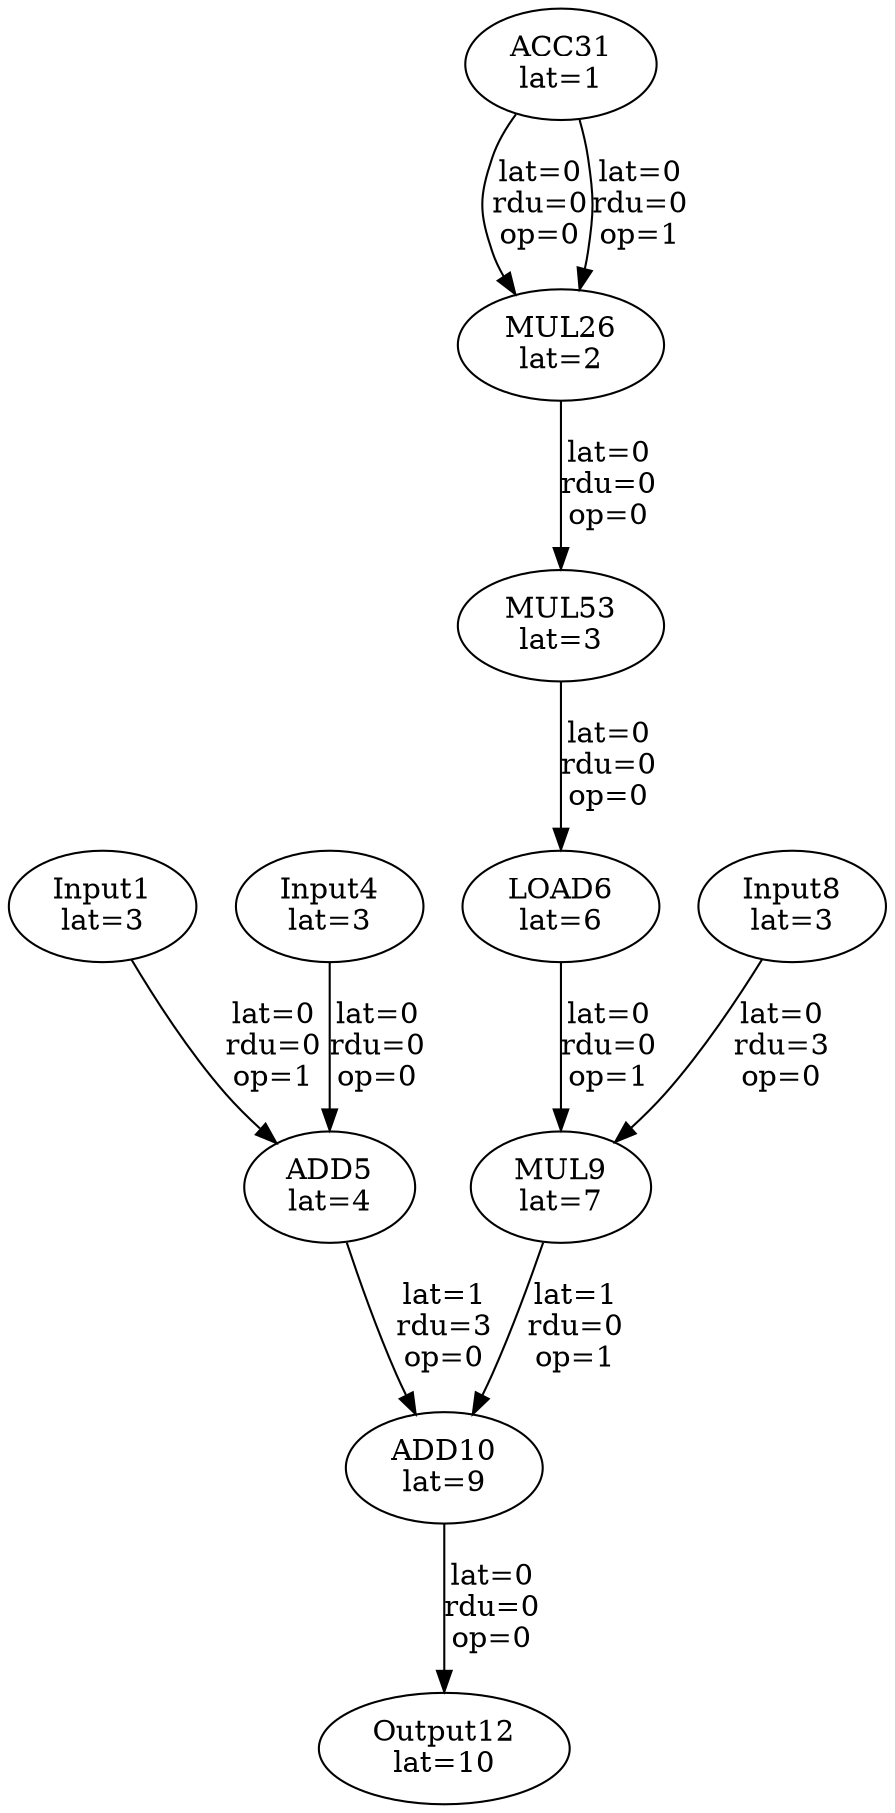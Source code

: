 Digraph G {
"Input1"[label = "\N\nlat=3"];
"Input4"[label = "\N\nlat=3"];
"ADD5"[label = "\N\nlat=4"];
"Input4"->"ADD5"[label = "lat=0\nrdu=0\nop=0"];
"Input1"->"ADD5"[label = "lat=0\nrdu=0\nop=1"];
"LOAD6"[label = "\N\nlat=6"];
"MUL53"->"LOAD6"[label = "lat=0\nrdu=0\nop=0"];
"Input8"[label = "\N\nlat=3"];
"MUL9"[label = "\N\nlat=7"];
"Input8"->"MUL9"[label = "lat=0\nrdu=3\nop=0"];
"LOAD6"->"MUL9"[label = "lat=0\nrdu=0\nop=1"];
"ADD10"[label = "\N\nlat=9"];
"ADD5"->"ADD10"[label = "lat=1\nrdu=3\nop=0"];
"MUL9"->"ADD10"[label = "lat=1\nrdu=0\nop=1"];
"Output12"[label = "\N\nlat=10"];
"ADD10"->"Output12"[label = "lat=0\nrdu=0\nop=0"];
"MUL26"[label = "\N\nlat=2"];
"ACC31"->"MUL26"[label = "lat=0\nrdu=0\nop=0"];
"ACC31"->"MUL26"[label = "lat=0\nrdu=0\nop=1"];
"ACC31"[label = "\N\nlat=1"];
"MUL53"[label = "\N\nlat=3"];
"MUL26"->"MUL53"[label = "lat=0\nrdu=0\nop=0"];
}
